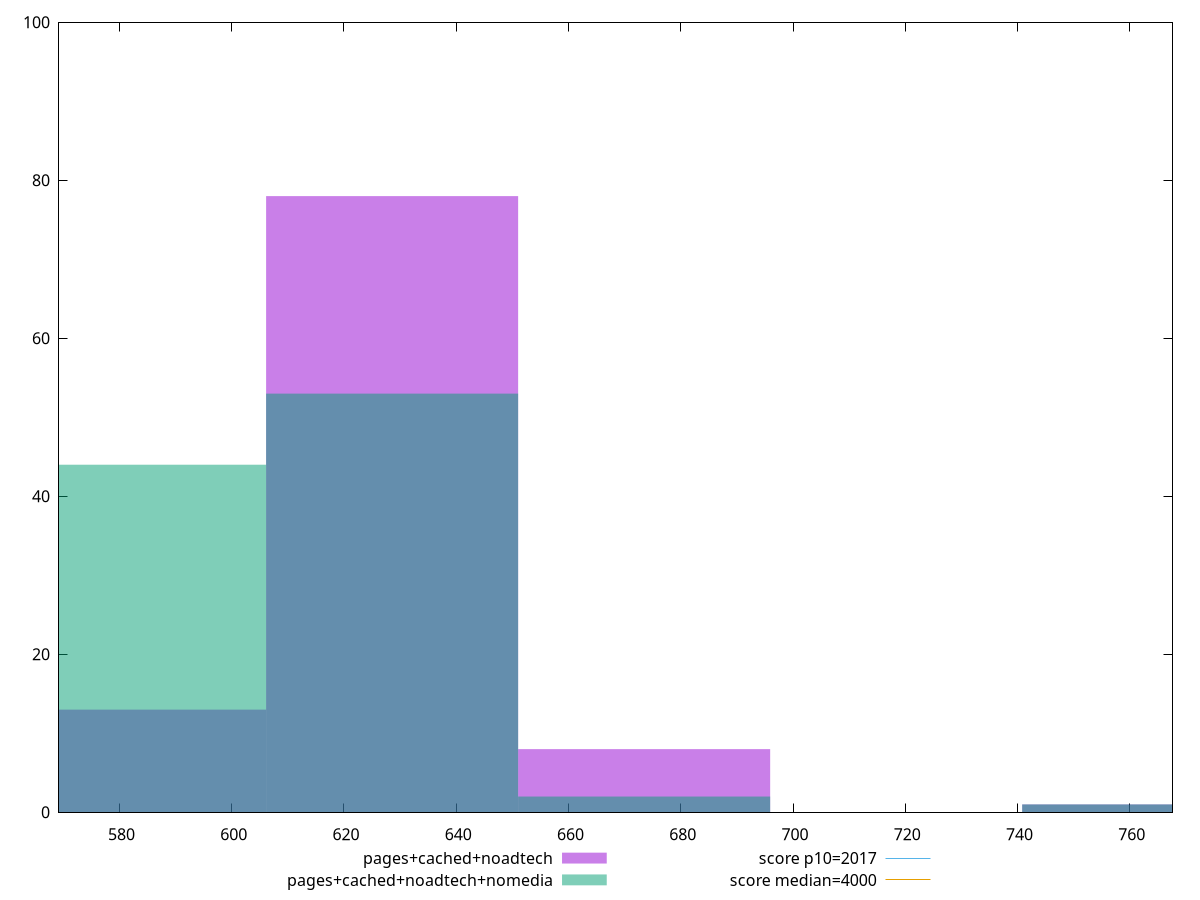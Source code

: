 reset

$pagesCachedNoadtech <<EOF
763.2724555441241 1
628.5773163304552 78
583.6789365925655 13
673.4756960683449 8
EOF

$pagesCachedNoadtechNomedia <<EOF
763.2724555441241 1
628.5773163304552 53
583.6789365925655 44
673.4756960683449 2
EOF

set key outside below
set boxwidth 44.898379737889655
set xrange [569.2320000000005:767.6000000000003]
set yrange [0:100]
set trange [0:100]
set style fill transparent solid 0.5 noborder

set parametric
set terminal svg size 640, 500 enhanced background rgb 'white'
set output "report_00018_2021-02-10T15-25-16.877Z/mainthread-work-breakdown/comparison/histogram/2_vs_3.svg"

plot $pagesCachedNoadtech title "pages+cached+noadtech" with boxes, \
     $pagesCachedNoadtechNomedia title "pages+cached+noadtech+nomedia" with boxes, \
     2017,t title "score p10=2017", \
     4000,t title "score median=4000"

reset
